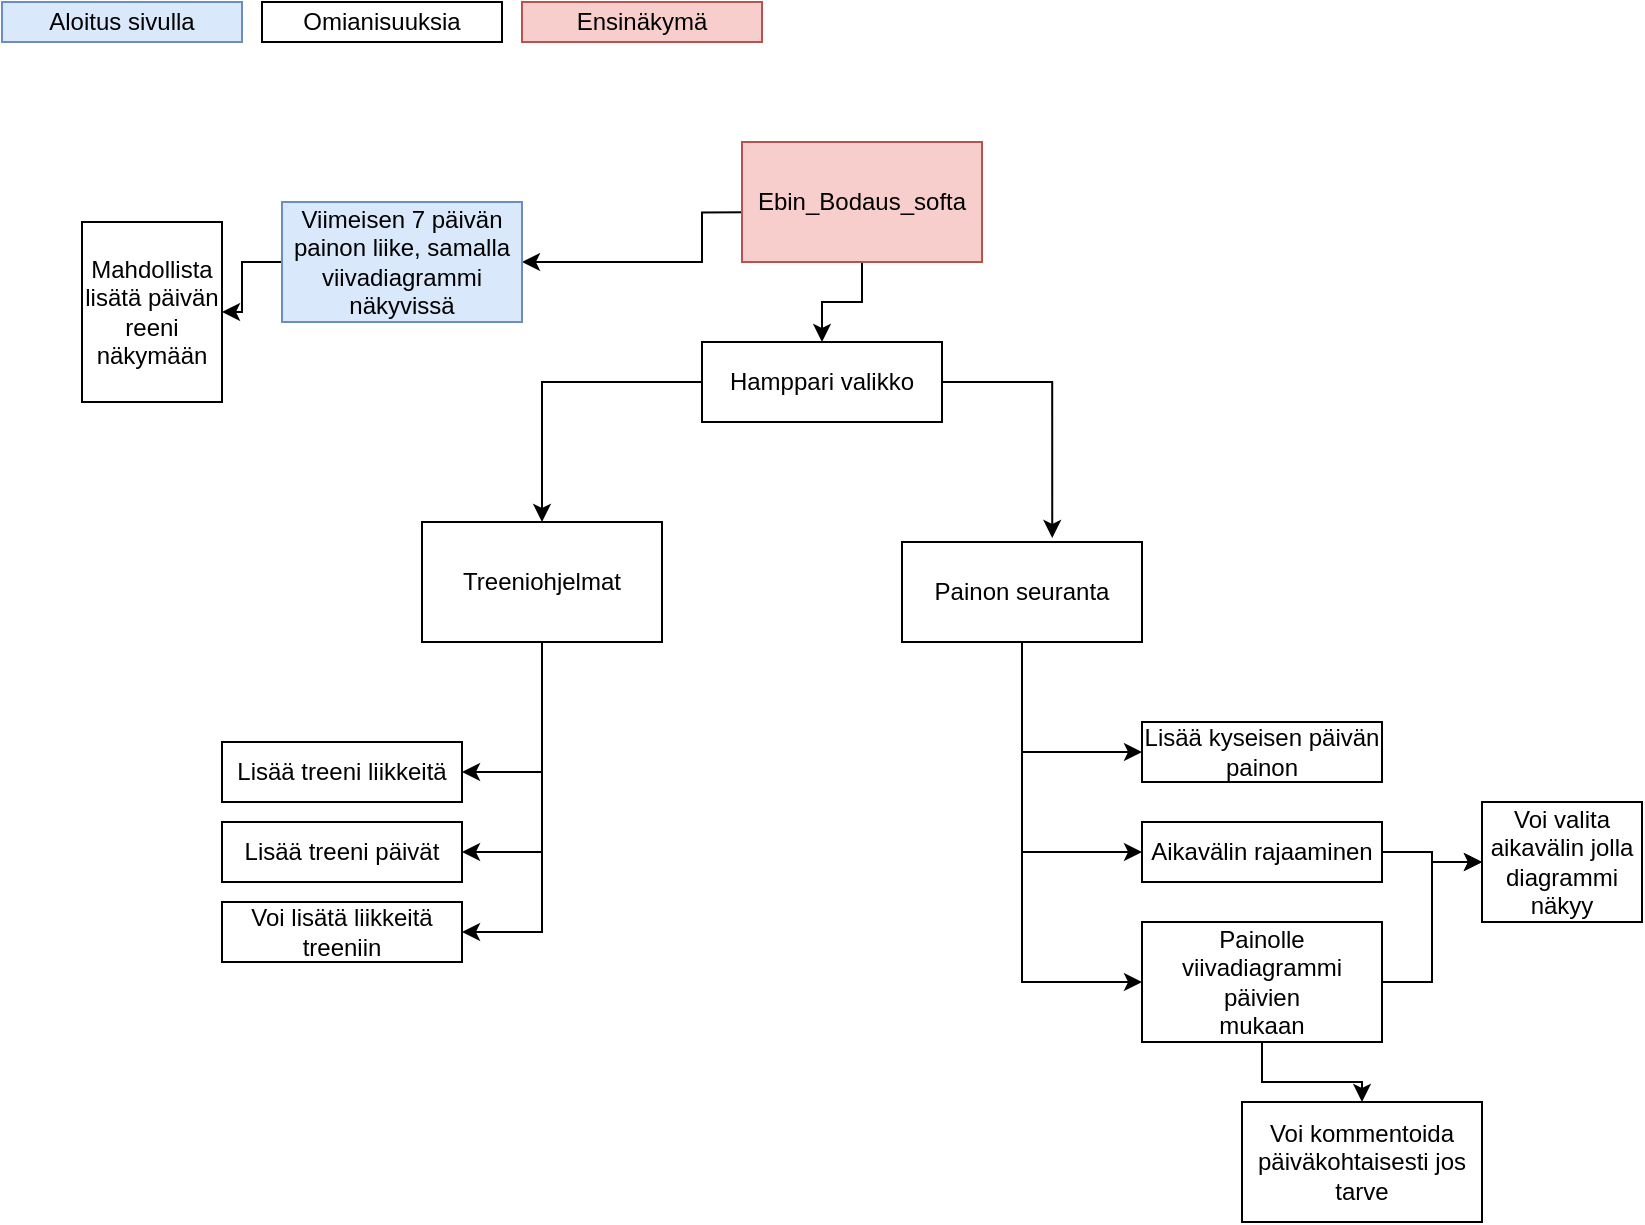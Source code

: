 <mxfile version="23.1.1" type="device">
  <diagram name="Sivu-1" id="ImRqJtVks8cvzd_av34Y">
    <mxGraphModel dx="1184" dy="650" grid="1" gridSize="10" guides="1" tooltips="1" connect="1" arrows="1" fold="1" page="1" pageScale="1" pageWidth="827" pageHeight="1169" math="0" shadow="0">
      <root>
        <mxCell id="0" />
        <mxCell id="1" parent="0" />
        <mxCell id="B9-zuHrC4hs7n8163xcD-24" style="edgeStyle=orthogonalEdgeStyle;rounded=0;orthogonalLoop=1;jettySize=auto;html=1;entryX=1;entryY=0.5;entryDx=0;entryDy=0;exitX=0.017;exitY=0.586;exitDx=0;exitDy=0;exitPerimeter=0;" edge="1" parent="1" source="85at9GtSxX69xfL7nJby-1" target="B9-zuHrC4hs7n8163xcD-23">
          <mxGeometry relative="1" as="geometry">
            <Array as="points">
              <mxPoint x="350" y="115" />
              <mxPoint x="350" y="140" />
            </Array>
          </mxGeometry>
        </mxCell>
        <mxCell id="B9-zuHrC4hs7n8163xcD-35" style="edgeStyle=orthogonalEdgeStyle;rounded=0;orthogonalLoop=1;jettySize=auto;html=1;entryX=0.5;entryY=0;entryDx=0;entryDy=0;" edge="1" parent="1" source="85at9GtSxX69xfL7nJby-1" target="B9-zuHrC4hs7n8163xcD-32">
          <mxGeometry relative="1" as="geometry" />
        </mxCell>
        <mxCell id="85at9GtSxX69xfL7nJby-1" value="Ebin_Bodaus_softa" style="rounded=0;whiteSpace=wrap;html=1;fillColor=#f8cecc;strokeColor=#b85450;" parent="1" vertex="1">
          <mxGeometry x="370" y="80" width="120" height="60" as="geometry" />
        </mxCell>
        <mxCell id="B9-zuHrC4hs7n8163xcD-17" style="edgeStyle=orthogonalEdgeStyle;rounded=0;orthogonalLoop=1;jettySize=auto;html=1;entryX=0;entryY=0.5;entryDx=0;entryDy=0;" edge="1" parent="1" source="85at9GtSxX69xfL7nJby-2" target="B9-zuHrC4hs7n8163xcD-4">
          <mxGeometry relative="1" as="geometry" />
        </mxCell>
        <mxCell id="B9-zuHrC4hs7n8163xcD-18" style="edgeStyle=orthogonalEdgeStyle;rounded=0;orthogonalLoop=1;jettySize=auto;html=1;entryX=0;entryY=0.5;entryDx=0;entryDy=0;" edge="1" parent="1" source="85at9GtSxX69xfL7nJby-2" target="B9-zuHrC4hs7n8163xcD-3">
          <mxGeometry relative="1" as="geometry" />
        </mxCell>
        <mxCell id="B9-zuHrC4hs7n8163xcD-19" style="edgeStyle=orthogonalEdgeStyle;rounded=0;orthogonalLoop=1;jettySize=auto;html=1;exitX=0.5;exitY=1;exitDx=0;exitDy=0;entryX=0;entryY=0.5;entryDx=0;entryDy=0;" edge="1" parent="1" source="85at9GtSxX69xfL7nJby-2" target="B9-zuHrC4hs7n8163xcD-5">
          <mxGeometry relative="1" as="geometry" />
        </mxCell>
        <mxCell id="85at9GtSxX69xfL7nJby-2" value="Painon seuranta&lt;br&gt;" style="rounded=0;whiteSpace=wrap;html=1;" parent="1" vertex="1">
          <mxGeometry x="450" y="280" width="120" height="50" as="geometry" />
        </mxCell>
        <mxCell id="B9-zuHrC4hs7n8163xcD-13" style="edgeStyle=orthogonalEdgeStyle;rounded=0;orthogonalLoop=1;jettySize=auto;html=1;entryX=1;entryY=0.5;entryDx=0;entryDy=0;" edge="1" parent="1" target="B9-zuHrC4hs7n8163xcD-8">
          <mxGeometry relative="1" as="geometry">
            <mxPoint x="270" y="330" as="sourcePoint" />
            <Array as="points">
              <mxPoint x="270" y="435" />
            </Array>
          </mxGeometry>
        </mxCell>
        <mxCell id="B9-zuHrC4hs7n8163xcD-16" style="edgeStyle=orthogonalEdgeStyle;rounded=0;orthogonalLoop=1;jettySize=auto;html=1;exitX=0.5;exitY=1;exitDx=0;exitDy=0;entryX=1;entryY=0.5;entryDx=0;entryDy=0;" edge="1" parent="1" source="B9-zuHrC4hs7n8163xcD-1" target="B9-zuHrC4hs7n8163xcD-7">
          <mxGeometry relative="1" as="geometry" />
        </mxCell>
        <mxCell id="B9-zuHrC4hs7n8163xcD-28" style="edgeStyle=orthogonalEdgeStyle;rounded=0;orthogonalLoop=1;jettySize=auto;html=1;exitX=0.5;exitY=1;exitDx=0;exitDy=0;entryX=1;entryY=0.5;entryDx=0;entryDy=0;" edge="1" parent="1" source="B9-zuHrC4hs7n8163xcD-1" target="B9-zuHrC4hs7n8163xcD-25">
          <mxGeometry relative="1" as="geometry" />
        </mxCell>
        <mxCell id="B9-zuHrC4hs7n8163xcD-1" value="Treeniohjelmat" style="rounded=0;whiteSpace=wrap;html=1;" vertex="1" parent="1">
          <mxGeometry x="210" y="270" width="120" height="60" as="geometry" />
        </mxCell>
        <mxCell id="B9-zuHrC4hs7n8163xcD-3" value="Lisää kyseisen päivän painon" style="rounded=0;whiteSpace=wrap;html=1;" vertex="1" parent="1">
          <mxGeometry x="570" y="370" width="120" height="30" as="geometry" />
        </mxCell>
        <mxCell id="B9-zuHrC4hs7n8163xcD-43" style="edgeStyle=orthogonalEdgeStyle;rounded=0;orthogonalLoop=1;jettySize=auto;html=1;entryX=0;entryY=0.5;entryDx=0;entryDy=0;" edge="1" parent="1" source="B9-zuHrC4hs7n8163xcD-4" target="B9-zuHrC4hs7n8163xcD-42">
          <mxGeometry relative="1" as="geometry" />
        </mxCell>
        <mxCell id="B9-zuHrC4hs7n8163xcD-4" value="Aikavälin rajaaminen" style="rounded=0;whiteSpace=wrap;html=1;" vertex="1" parent="1">
          <mxGeometry x="570" y="420" width="120" height="30" as="geometry" />
        </mxCell>
        <mxCell id="B9-zuHrC4hs7n8163xcD-30" style="edgeStyle=orthogonalEdgeStyle;rounded=0;orthogonalLoop=1;jettySize=auto;html=1;" edge="1" parent="1" source="B9-zuHrC4hs7n8163xcD-5" target="B9-zuHrC4hs7n8163xcD-29">
          <mxGeometry relative="1" as="geometry" />
        </mxCell>
        <mxCell id="B9-zuHrC4hs7n8163xcD-39" style="edgeStyle=orthogonalEdgeStyle;rounded=0;orthogonalLoop=1;jettySize=auto;html=1;entryX=0;entryY=0.5;entryDx=0;entryDy=0;" edge="1" parent="1" source="B9-zuHrC4hs7n8163xcD-5" target="B9-zuHrC4hs7n8163xcD-42">
          <mxGeometry relative="1" as="geometry">
            <mxPoint x="730" y="500" as="targetPoint" />
          </mxGeometry>
        </mxCell>
        <mxCell id="B9-zuHrC4hs7n8163xcD-5" value="Painolle viivadiagrammi päivien &lt;br&gt;mukaan" style="rounded=0;whiteSpace=wrap;html=1;" vertex="1" parent="1">
          <mxGeometry x="570" y="470" width="120" height="60" as="geometry" />
        </mxCell>
        <mxCell id="B9-zuHrC4hs7n8163xcD-7" value="Lisää treeni liikkeitä" style="rounded=0;whiteSpace=wrap;html=1;" vertex="1" parent="1">
          <mxGeometry x="110" y="380" width="120" height="30" as="geometry" />
        </mxCell>
        <mxCell id="B9-zuHrC4hs7n8163xcD-8" value="Lisää treeni päivät" style="rounded=0;whiteSpace=wrap;html=1;" vertex="1" parent="1">
          <mxGeometry x="110" y="420" width="120" height="30" as="geometry" />
        </mxCell>
        <mxCell id="B9-zuHrC4hs7n8163xcD-20" value="Aloitus sivulla" style="rounded=0;whiteSpace=wrap;html=1;fillColor=#dae8fc;strokeColor=#6c8ebf;" vertex="1" parent="1">
          <mxGeometry y="10" width="120" height="20" as="geometry" />
        </mxCell>
        <mxCell id="B9-zuHrC4hs7n8163xcD-22" value="Omianisuuksia" style="rounded=0;whiteSpace=wrap;html=1;" vertex="1" parent="1">
          <mxGeometry x="130" y="10" width="120" height="20" as="geometry" />
        </mxCell>
        <mxCell id="B9-zuHrC4hs7n8163xcD-27" style="edgeStyle=orthogonalEdgeStyle;rounded=0;orthogonalLoop=1;jettySize=auto;html=1;entryX=1;entryY=0.5;entryDx=0;entryDy=0;" edge="1" parent="1" source="B9-zuHrC4hs7n8163xcD-23" target="B9-zuHrC4hs7n8163xcD-26">
          <mxGeometry relative="1" as="geometry" />
        </mxCell>
        <mxCell id="B9-zuHrC4hs7n8163xcD-23" value="Viimeisen 7 päivän painon liike, samalla viivadiagrammi näkyvissä" style="rounded=0;whiteSpace=wrap;html=1;fillColor=#dae8fc;strokeColor=#6c8ebf;" vertex="1" parent="1">
          <mxGeometry x="140" y="110" width="120" height="60" as="geometry" />
        </mxCell>
        <mxCell id="B9-zuHrC4hs7n8163xcD-25" value="Voi lisätä liikkeitä treeniin" style="rounded=0;whiteSpace=wrap;html=1;" vertex="1" parent="1">
          <mxGeometry x="110" y="460" width="120" height="30" as="geometry" />
        </mxCell>
        <mxCell id="B9-zuHrC4hs7n8163xcD-26" value="Mahdollista lisätä päivän reeni näkymään" style="rounded=0;whiteSpace=wrap;html=1;" vertex="1" parent="1">
          <mxGeometry x="40" y="120" width="70" height="90" as="geometry" />
        </mxCell>
        <mxCell id="B9-zuHrC4hs7n8163xcD-29" value="Voi kommentoida päiväkohtaisesti jos tarve" style="rounded=0;whiteSpace=wrap;html=1;" vertex="1" parent="1">
          <mxGeometry x="620" y="560" width="120" height="60" as="geometry" />
        </mxCell>
        <mxCell id="B9-zuHrC4hs7n8163xcD-31" value="Ensinäkymä" style="rounded=0;whiteSpace=wrap;html=1;fillColor=#f8cecc;strokeColor=#b85450;" vertex="1" parent="1">
          <mxGeometry x="260" y="10" width="120" height="20" as="geometry" />
        </mxCell>
        <mxCell id="B9-zuHrC4hs7n8163xcD-33" style="edgeStyle=orthogonalEdgeStyle;rounded=0;orthogonalLoop=1;jettySize=auto;html=1;entryX=0.5;entryY=0;entryDx=0;entryDy=0;" edge="1" parent="1" source="B9-zuHrC4hs7n8163xcD-32" target="B9-zuHrC4hs7n8163xcD-1">
          <mxGeometry relative="1" as="geometry" />
        </mxCell>
        <mxCell id="B9-zuHrC4hs7n8163xcD-32" value="Hamppari valikko" style="rounded=0;whiteSpace=wrap;html=1;" vertex="1" parent="1">
          <mxGeometry x="350" y="180" width="120" height="40" as="geometry" />
        </mxCell>
        <mxCell id="B9-zuHrC4hs7n8163xcD-34" style="edgeStyle=orthogonalEdgeStyle;rounded=0;orthogonalLoop=1;jettySize=auto;html=1;entryX=0.626;entryY=-0.04;entryDx=0;entryDy=0;entryPerimeter=0;" edge="1" parent="1" source="B9-zuHrC4hs7n8163xcD-32" target="85at9GtSxX69xfL7nJby-2">
          <mxGeometry relative="1" as="geometry">
            <Array as="points">
              <mxPoint x="525" y="200" />
            </Array>
          </mxGeometry>
        </mxCell>
        <mxCell id="B9-zuHrC4hs7n8163xcD-42" value="Voi valita aikavälin jolla diagrammi näkyy" style="rounded=0;whiteSpace=wrap;html=1;" vertex="1" parent="1">
          <mxGeometry x="740" y="410" width="80" height="60" as="geometry" />
        </mxCell>
      </root>
    </mxGraphModel>
  </diagram>
</mxfile>

